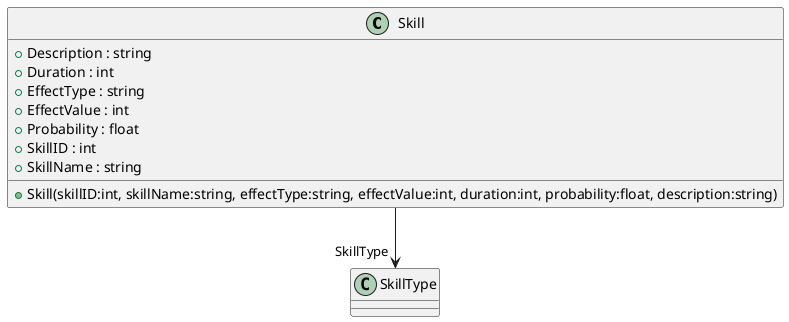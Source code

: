 @startuml
class Skill {
    + Description : string
    + Duration : int
    + EffectType : string
    + EffectValue : int
    + Probability : float
    + SkillID : int
    + SkillName : string
    + Skill(skillID:int, skillName:string, effectType:string, effectValue:int, duration:int, probability:float, description:string)
}
Skill --> "SkillType" SkillType
@enduml

